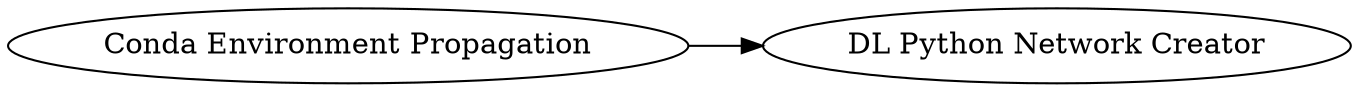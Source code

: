 digraph {
	261 -> 143
	261 [label="Conda Environment Propagation"]
	143 [label="DL Python Network Creator"]
	rankdir=LR
}
